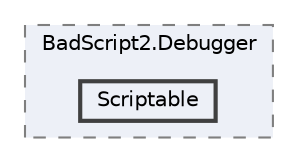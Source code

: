 digraph "src/BadScript2.Common/BadScript2.Debugger/Scriptable"
{
 // LATEX_PDF_SIZE
  bgcolor="transparent";
  edge [fontname=Helvetica,fontsize=10,labelfontname=Helvetica,labelfontsize=10];
  node [fontname=Helvetica,fontsize=10,shape=box,height=0.2,width=0.4];
  compound=true
  subgraph clusterdir_00fc7299684b178bb503a256c06d3bb2 {
    graph [ bgcolor="#edf0f7", pencolor="grey50", label="BadScript2.Debugger", fontname=Helvetica,fontsize=10 style="filled,dashed", URL="dir_00fc7299684b178bb503a256c06d3bb2.html",tooltip=""]
  dir_188b18d8316520d62660daa7e9bd38a5 [label="Scriptable", fillcolor="#edf0f7", color="grey25", style="filled,bold", URL="dir_188b18d8316520d62660daa7e9bd38a5.html",tooltip=""];
  }
}
